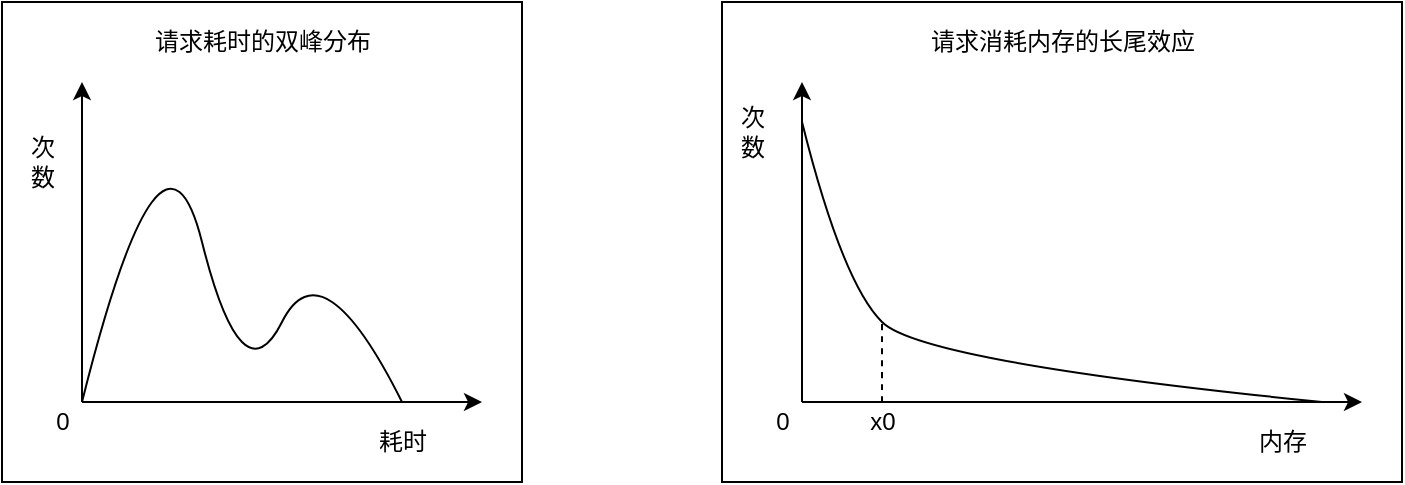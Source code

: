 <mxfile version="17.4.2" type="device"><diagram id="UE4Zm0khq7WG9_i8MNzo" name="第 1 页"><mxGraphModel dx="907" dy="703" grid="1" gridSize="10" guides="1" tooltips="1" connect="1" arrows="1" fold="1" page="1" pageScale="1" pageWidth="827" pageHeight="1169" math="0" shadow="0"><root><mxCell id="0"/><mxCell id="1" parent="0"/><mxCell id="OdBypikAw3p40MhSe0ma-26" value="" style="group" vertex="1" connectable="0" parent="1"><mxGeometry x="80" y="40" width="260" height="240" as="geometry"/></mxCell><mxCell id="OdBypikAw3p40MhSe0ma-1" value="" style="endArrow=none;html=1;curved=1;" edge="1" parent="OdBypikAw3p40MhSe0ma-26"><mxGeometry width="50" height="50" relative="1" as="geometry"><mxPoint x="40" y="200" as="sourcePoint"/><mxPoint x="200" y="200" as="targetPoint"/><Array as="points"><mxPoint x="80" y="40"/><mxPoint x="120" y="200"/><mxPoint x="160" y="120"/></Array></mxGeometry></mxCell><mxCell id="OdBypikAw3p40MhSe0ma-3" value="" style="endArrow=classic;html=1;curved=1;" edge="1" parent="OdBypikAw3p40MhSe0ma-26"><mxGeometry width="50" height="50" relative="1" as="geometry"><mxPoint x="40" y="200" as="sourcePoint"/><mxPoint x="40" y="40" as="targetPoint"/></mxGeometry></mxCell><mxCell id="OdBypikAw3p40MhSe0ma-4" value="" style="endArrow=classic;html=1;curved=1;" edge="1" parent="OdBypikAw3p40MhSe0ma-26"><mxGeometry width="50" height="50" relative="1" as="geometry"><mxPoint x="40" y="200" as="sourcePoint"/><mxPoint x="240" y="200" as="targetPoint"/></mxGeometry></mxCell><mxCell id="OdBypikAw3p40MhSe0ma-5" value="耗时" style="text;html=1;align=center;verticalAlign=middle;resizable=0;points=[];autosize=1;strokeColor=none;fillColor=none;container=0;" vertex="1" parent="OdBypikAw3p40MhSe0ma-26"><mxGeometry x="180" y="210" width="40" height="20" as="geometry"/></mxCell><mxCell id="OdBypikAw3p40MhSe0ma-6" value="次&lt;br&gt;数" style="text;html=1;align=center;verticalAlign=middle;resizable=0;points=[];autosize=1;strokeColor=none;fillColor=none;container=0;" vertex="1" parent="OdBypikAw3p40MhSe0ma-26"><mxGeometry x="5" y="65" width="30" height="30" as="geometry"/></mxCell><mxCell id="OdBypikAw3p40MhSe0ma-7" value="0" style="text;html=1;align=center;verticalAlign=middle;resizable=0;points=[];autosize=1;strokeColor=none;fillColor=none;container=0;" vertex="1" parent="OdBypikAw3p40MhSe0ma-26"><mxGeometry x="20" y="200" width="20" height="20" as="geometry"/></mxCell><mxCell id="OdBypikAw3p40MhSe0ma-8" value="" style="rounded=0;whiteSpace=wrap;html=1;fillColor=none;container=0;" vertex="1" parent="OdBypikAw3p40MhSe0ma-26"><mxGeometry width="260" height="240" as="geometry"/></mxCell><mxCell id="OdBypikAw3p40MhSe0ma-9" value="请求耗时的双峰分布" style="text;html=1;align=center;verticalAlign=middle;resizable=0;points=[];autosize=1;strokeColor=none;fillColor=none;container=0;" vertex="1" parent="OdBypikAw3p40MhSe0ma-26"><mxGeometry x="70" y="10" width="120" height="20" as="geometry"/></mxCell><mxCell id="OdBypikAw3p40MhSe0ma-28" value="" style="group" vertex="1" connectable="0" parent="1"><mxGeometry x="440" y="40" width="340" height="240" as="geometry"/></mxCell><mxCell id="OdBypikAw3p40MhSe0ma-11" value="" style="endArrow=classic;html=1;curved=1;" edge="1" parent="OdBypikAw3p40MhSe0ma-28"><mxGeometry width="50" height="50" relative="1" as="geometry"><mxPoint x="40" y="200" as="sourcePoint"/><mxPoint x="40" y="40" as="targetPoint"/></mxGeometry></mxCell><mxCell id="OdBypikAw3p40MhSe0ma-13" value="" style="endArrow=classic;html=1;curved=1;" edge="1" parent="OdBypikAw3p40MhSe0ma-28"><mxGeometry width="50" height="50" relative="1" as="geometry"><mxPoint x="40" y="200" as="sourcePoint"/><mxPoint x="320" y="200" as="targetPoint"/></mxGeometry></mxCell><mxCell id="OdBypikAw3p40MhSe0ma-14" value="0" style="text;html=1;align=center;verticalAlign=middle;resizable=0;points=[];autosize=1;strokeColor=none;fillColor=none;container=0;" vertex="1" parent="OdBypikAw3p40MhSe0ma-28"><mxGeometry x="20" y="200" width="20" height="20" as="geometry"/></mxCell><mxCell id="OdBypikAw3p40MhSe0ma-15" value="内存" style="text;html=1;align=center;verticalAlign=middle;resizable=0;points=[];autosize=1;strokeColor=none;fillColor=none;container=0;" vertex="1" parent="OdBypikAw3p40MhSe0ma-28"><mxGeometry x="260" y="210" width="40" height="20" as="geometry"/></mxCell><mxCell id="OdBypikAw3p40MhSe0ma-16" value="次&lt;br&gt;数" style="text;html=1;align=center;verticalAlign=middle;resizable=0;points=[];autosize=1;strokeColor=none;fillColor=none;container=0;" vertex="1" parent="OdBypikAw3p40MhSe0ma-28"><mxGeometry y="50" width="30" height="30" as="geometry"/></mxCell><mxCell id="OdBypikAw3p40MhSe0ma-17" value="" style="endArrow=none;html=1;curved=1;" edge="1" parent="OdBypikAw3p40MhSe0ma-28"><mxGeometry width="50" height="50" relative="1" as="geometry"><mxPoint x="40" y="60" as="sourcePoint"/><mxPoint x="300" y="200" as="targetPoint"/><Array as="points"><mxPoint x="60" y="140"/><mxPoint x="100" y="180"/></Array></mxGeometry></mxCell><mxCell id="OdBypikAw3p40MhSe0ma-18" value="" style="endArrow=none;html=1;curved=1;dashed=1;" edge="1" parent="OdBypikAw3p40MhSe0ma-28"><mxGeometry width="50" height="50" relative="1" as="geometry"><mxPoint x="80" y="200" as="sourcePoint"/><mxPoint x="80" y="160" as="targetPoint"/></mxGeometry></mxCell><mxCell id="OdBypikAw3p40MhSe0ma-19" value="x0" style="text;html=1;align=center;verticalAlign=middle;resizable=0;points=[];autosize=1;strokeColor=none;fillColor=none;container=0;" vertex="1" parent="OdBypikAw3p40MhSe0ma-28"><mxGeometry x="65" y="200" width="30" height="20" as="geometry"/></mxCell><mxCell id="OdBypikAw3p40MhSe0ma-20" value="" style="rounded=0;whiteSpace=wrap;html=1;fillColor=none;container=0;" vertex="1" parent="OdBypikAw3p40MhSe0ma-28"><mxGeometry width="340" height="240" as="geometry"/></mxCell><mxCell id="OdBypikAw3p40MhSe0ma-21" value="请求消耗内存的长尾效应" style="text;html=1;align=center;verticalAlign=middle;resizable=0;points=[];autosize=1;strokeColor=none;fillColor=none;container=0;" vertex="1" parent="OdBypikAw3p40MhSe0ma-28"><mxGeometry x="95" y="10" width="150" height="20" as="geometry"/></mxCell></root></mxGraphModel></diagram></mxfile>